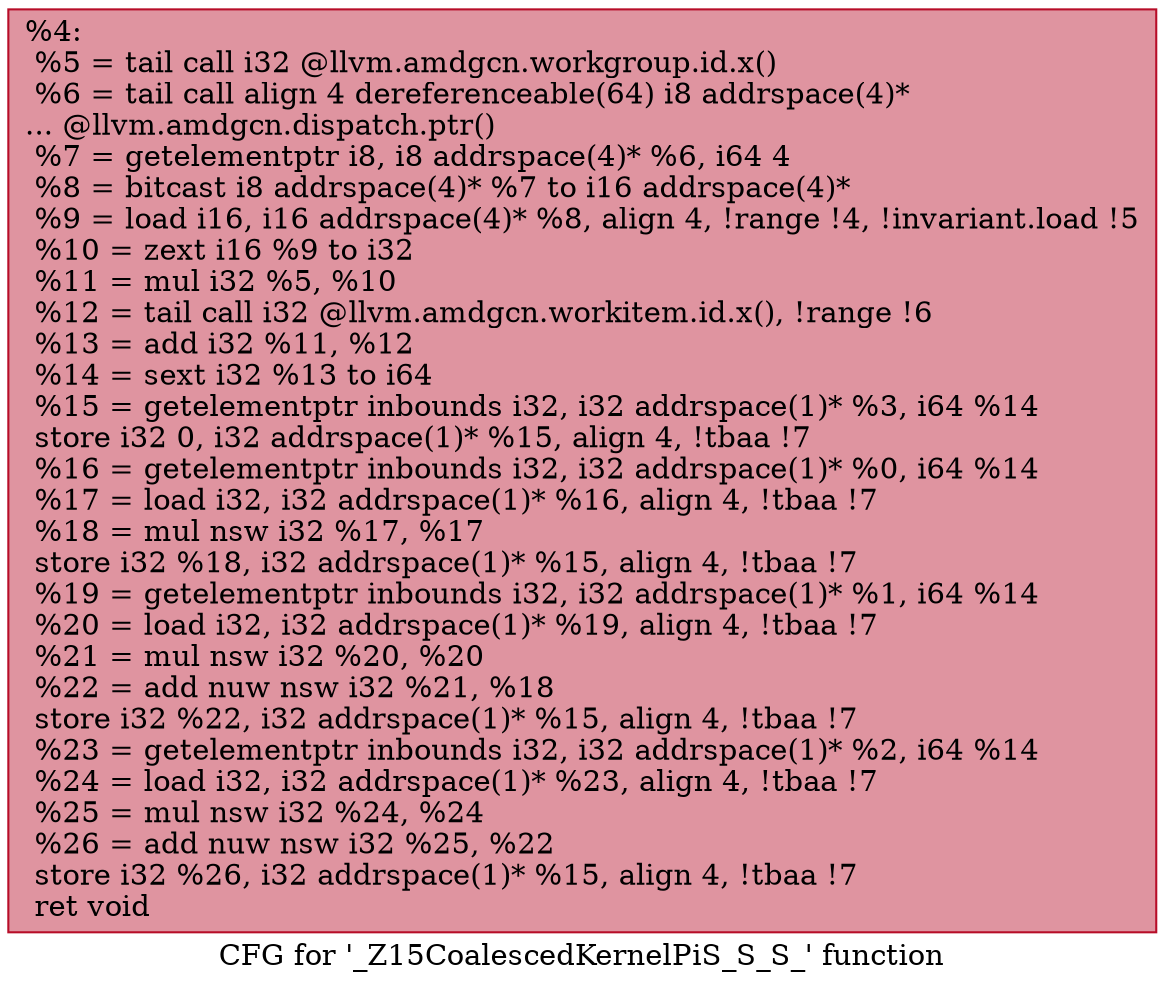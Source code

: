 digraph "CFG for '_Z15CoalescedKernelPiS_S_S_' function" {
	label="CFG for '_Z15CoalescedKernelPiS_S_S_' function";

	Node0x45821c0 [shape=record,color="#b70d28ff", style=filled, fillcolor="#b70d2870",label="{%4:\l  %5 = tail call i32 @llvm.amdgcn.workgroup.id.x()\l  %6 = tail call align 4 dereferenceable(64) i8 addrspace(4)*\l... @llvm.amdgcn.dispatch.ptr()\l  %7 = getelementptr i8, i8 addrspace(4)* %6, i64 4\l  %8 = bitcast i8 addrspace(4)* %7 to i16 addrspace(4)*\l  %9 = load i16, i16 addrspace(4)* %8, align 4, !range !4, !invariant.load !5\l  %10 = zext i16 %9 to i32\l  %11 = mul i32 %5, %10\l  %12 = tail call i32 @llvm.amdgcn.workitem.id.x(), !range !6\l  %13 = add i32 %11, %12\l  %14 = sext i32 %13 to i64\l  %15 = getelementptr inbounds i32, i32 addrspace(1)* %3, i64 %14\l  store i32 0, i32 addrspace(1)* %15, align 4, !tbaa !7\l  %16 = getelementptr inbounds i32, i32 addrspace(1)* %0, i64 %14\l  %17 = load i32, i32 addrspace(1)* %16, align 4, !tbaa !7\l  %18 = mul nsw i32 %17, %17\l  store i32 %18, i32 addrspace(1)* %15, align 4, !tbaa !7\l  %19 = getelementptr inbounds i32, i32 addrspace(1)* %1, i64 %14\l  %20 = load i32, i32 addrspace(1)* %19, align 4, !tbaa !7\l  %21 = mul nsw i32 %20, %20\l  %22 = add nuw nsw i32 %21, %18\l  store i32 %22, i32 addrspace(1)* %15, align 4, !tbaa !7\l  %23 = getelementptr inbounds i32, i32 addrspace(1)* %2, i64 %14\l  %24 = load i32, i32 addrspace(1)* %23, align 4, !tbaa !7\l  %25 = mul nsw i32 %24, %24\l  %26 = add nuw nsw i32 %25, %22\l  store i32 %26, i32 addrspace(1)* %15, align 4, !tbaa !7\l  ret void\l}"];
}
